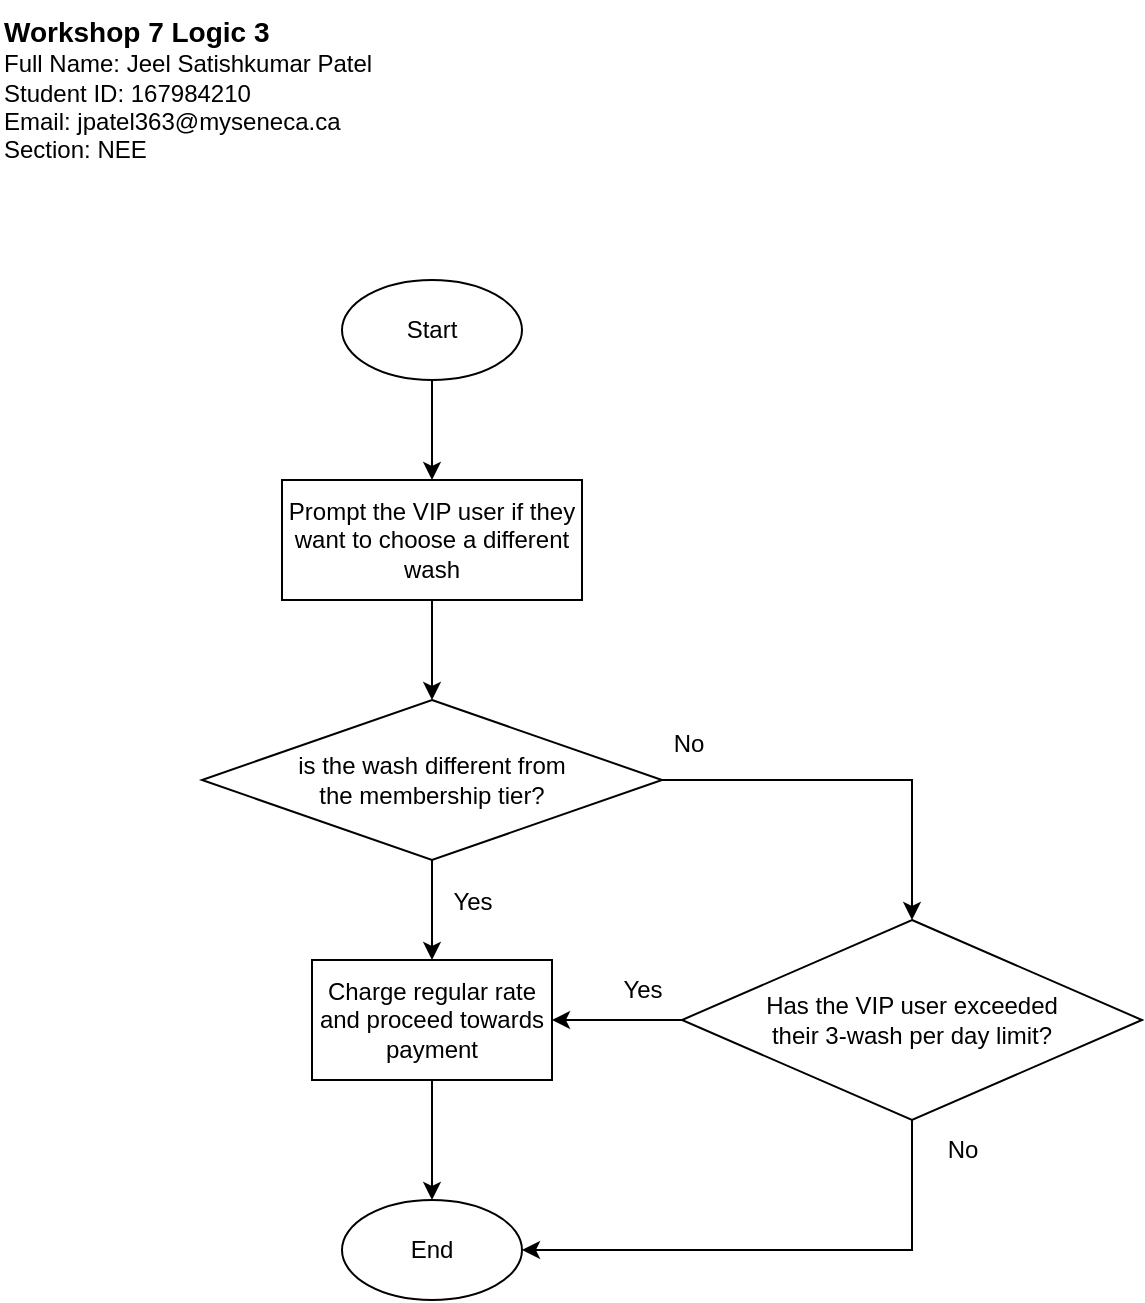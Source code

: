 <mxfile version="20.1.1" type="github">
  <diagram id="tKfNWQqjAMQjT_kPpX8w" name="Page-1">
    <mxGraphModel dx="1424" dy="754" grid="1" gridSize="10" guides="1" tooltips="1" connect="1" arrows="1" fold="1" page="1" pageScale="1" pageWidth="827" pageHeight="1169" math="0" shadow="0">
      <root>
        <mxCell id="0" />
        <mxCell id="1" parent="0" />
        <mxCell id="qTg7LAOFMxC1c1jOQ5mH-7" style="edgeStyle=orthogonalEdgeStyle;rounded=0;orthogonalLoop=1;jettySize=auto;html=1;entryX=0.5;entryY=0;entryDx=0;entryDy=0;" edge="1" parent="1" source="qTg7LAOFMxC1c1jOQ5mH-1" target="qTg7LAOFMxC1c1jOQ5mH-4">
          <mxGeometry relative="1" as="geometry" />
        </mxCell>
        <mxCell id="qTg7LAOFMxC1c1jOQ5mH-1" value="Start" style="ellipse;whiteSpace=wrap;html=1;" vertex="1" parent="1">
          <mxGeometry x="249" y="180" width="90" height="50" as="geometry" />
        </mxCell>
        <mxCell id="qTg7LAOFMxC1c1jOQ5mH-2" value="End" style="ellipse;whiteSpace=wrap;html=1;" vertex="1" parent="1">
          <mxGeometry x="249" y="640" width="90" height="50" as="geometry" />
        </mxCell>
        <mxCell id="qTg7LAOFMxC1c1jOQ5mH-20" style="edgeStyle=orthogonalEdgeStyle;rounded=0;orthogonalLoop=1;jettySize=auto;html=1;entryX=0.5;entryY=0;entryDx=0;entryDy=0;" edge="1" parent="1" source="qTg7LAOFMxC1c1jOQ5mH-3" target="qTg7LAOFMxC1c1jOQ5mH-11">
          <mxGeometry relative="1" as="geometry" />
        </mxCell>
        <mxCell id="qTg7LAOFMxC1c1jOQ5mH-26" style="edgeStyle=orthogonalEdgeStyle;rounded=0;orthogonalLoop=1;jettySize=auto;html=1;entryX=0.5;entryY=0;entryDx=0;entryDy=0;" edge="1" parent="1" source="qTg7LAOFMxC1c1jOQ5mH-3" target="qTg7LAOFMxC1c1jOQ5mH-6">
          <mxGeometry relative="1" as="geometry" />
        </mxCell>
        <mxCell id="qTg7LAOFMxC1c1jOQ5mH-3" value="&lt;div&gt;is the wash different from&lt;/div&gt;&lt;div&gt;the membership tier?&lt;/div&gt;" style="rhombus;whiteSpace=wrap;html=1;" vertex="1" parent="1">
          <mxGeometry x="179" y="390" width="230" height="80" as="geometry" />
        </mxCell>
        <mxCell id="qTg7LAOFMxC1c1jOQ5mH-25" style="edgeStyle=orthogonalEdgeStyle;rounded=0;orthogonalLoop=1;jettySize=auto;html=1;" edge="1" parent="1" source="qTg7LAOFMxC1c1jOQ5mH-4" target="qTg7LAOFMxC1c1jOQ5mH-3">
          <mxGeometry relative="1" as="geometry" />
        </mxCell>
        <mxCell id="qTg7LAOFMxC1c1jOQ5mH-4" value="Prompt the VIP user if they want to choose a different wash" style="rounded=0;whiteSpace=wrap;html=1;" vertex="1" parent="1">
          <mxGeometry x="219" y="280" width="150" height="60" as="geometry" />
        </mxCell>
        <mxCell id="qTg7LAOFMxC1c1jOQ5mH-28" style="edgeStyle=orthogonalEdgeStyle;rounded=0;orthogonalLoop=1;jettySize=auto;html=1;entryX=1;entryY=0.5;entryDx=0;entryDy=0;" edge="1" parent="1" source="qTg7LAOFMxC1c1jOQ5mH-6" target="qTg7LAOFMxC1c1jOQ5mH-11">
          <mxGeometry relative="1" as="geometry" />
        </mxCell>
        <mxCell id="qTg7LAOFMxC1c1jOQ5mH-31" style="edgeStyle=orthogonalEdgeStyle;rounded=0;orthogonalLoop=1;jettySize=auto;html=1;entryX=1;entryY=0.5;entryDx=0;entryDy=0;" edge="1" parent="1" source="qTg7LAOFMxC1c1jOQ5mH-6" target="qTg7LAOFMxC1c1jOQ5mH-2">
          <mxGeometry relative="1" as="geometry">
            <Array as="points">
              <mxPoint x="534" y="665" />
            </Array>
          </mxGeometry>
        </mxCell>
        <mxCell id="qTg7LAOFMxC1c1jOQ5mH-6" value="&lt;div&gt;Has the VIP user exceeded&lt;/div&gt;&lt;div&gt;their 3-wash per day limit?&lt;/div&gt;" style="rhombus;whiteSpace=wrap;html=1;" vertex="1" parent="1">
          <mxGeometry x="419" y="500" width="230" height="100" as="geometry" />
        </mxCell>
        <mxCell id="qTg7LAOFMxC1c1jOQ5mH-10" value="Yes" style="text;html=1;align=center;verticalAlign=middle;resizable=0;points=[];autosize=1;strokeColor=none;fillColor=none;" vertex="1" parent="1">
          <mxGeometry x="294" y="476" width="40" height="30" as="geometry" />
        </mxCell>
        <mxCell id="qTg7LAOFMxC1c1jOQ5mH-32" style="edgeStyle=orthogonalEdgeStyle;rounded=0;orthogonalLoop=1;jettySize=auto;html=1;entryX=0.5;entryY=0;entryDx=0;entryDy=0;" edge="1" parent="1" source="qTg7LAOFMxC1c1jOQ5mH-11" target="qTg7LAOFMxC1c1jOQ5mH-2">
          <mxGeometry relative="1" as="geometry" />
        </mxCell>
        <mxCell id="qTg7LAOFMxC1c1jOQ5mH-11" value="Charge regular rate and proceed towards payment" style="rounded=0;whiteSpace=wrap;html=1;" vertex="1" parent="1">
          <mxGeometry x="234" y="520" width="120" height="60" as="geometry" />
        </mxCell>
        <mxCell id="qTg7LAOFMxC1c1jOQ5mH-27" value="No" style="text;html=1;align=center;verticalAlign=middle;resizable=0;points=[];autosize=1;strokeColor=none;fillColor=none;" vertex="1" parent="1">
          <mxGeometry x="402" y="397" width="40" height="30" as="geometry" />
        </mxCell>
        <mxCell id="qTg7LAOFMxC1c1jOQ5mH-29" value="Yes" style="text;html=1;align=center;verticalAlign=middle;resizable=0;points=[];autosize=1;strokeColor=none;fillColor=none;" vertex="1" parent="1">
          <mxGeometry x="379" y="520" width="40" height="30" as="geometry" />
        </mxCell>
        <mxCell id="qTg7LAOFMxC1c1jOQ5mH-30" value="No" style="text;html=1;align=center;verticalAlign=middle;resizable=0;points=[];autosize=1;strokeColor=none;fillColor=none;" vertex="1" parent="1">
          <mxGeometry x="539" y="600" width="40" height="30" as="geometry" />
        </mxCell>
        <mxCell id="qTg7LAOFMxC1c1jOQ5mH-33" value="&lt;div align=&quot;left&quot;&gt;&lt;font style=&quot;font-size: 14px;&quot;&gt;&lt;b&gt;Workshop 7 Logic 3&lt;br&gt;&lt;/b&gt;&lt;/font&gt;&lt;/div&gt;&lt;div align=&quot;left&quot;&gt;Full Name: Jeel Satishkumar Patel&lt;br&gt;Student ID: 167984210&lt;br&gt;&lt;/div&gt;&lt;div align=&quot;left&quot;&gt;Email: jpatel363@myseneca.ca&lt;/div&gt;&lt;div align=&quot;left&quot;&gt;Section: NEE&lt;br&gt;&lt;/div&gt;" style="text;html=1;align=left;verticalAlign=middle;resizable=0;points=[];autosize=1;strokeColor=none;fillColor=none;" vertex="1" parent="1">
          <mxGeometry x="78" y="40" width="230" height="90" as="geometry" />
        </mxCell>
      </root>
    </mxGraphModel>
  </diagram>
</mxfile>
